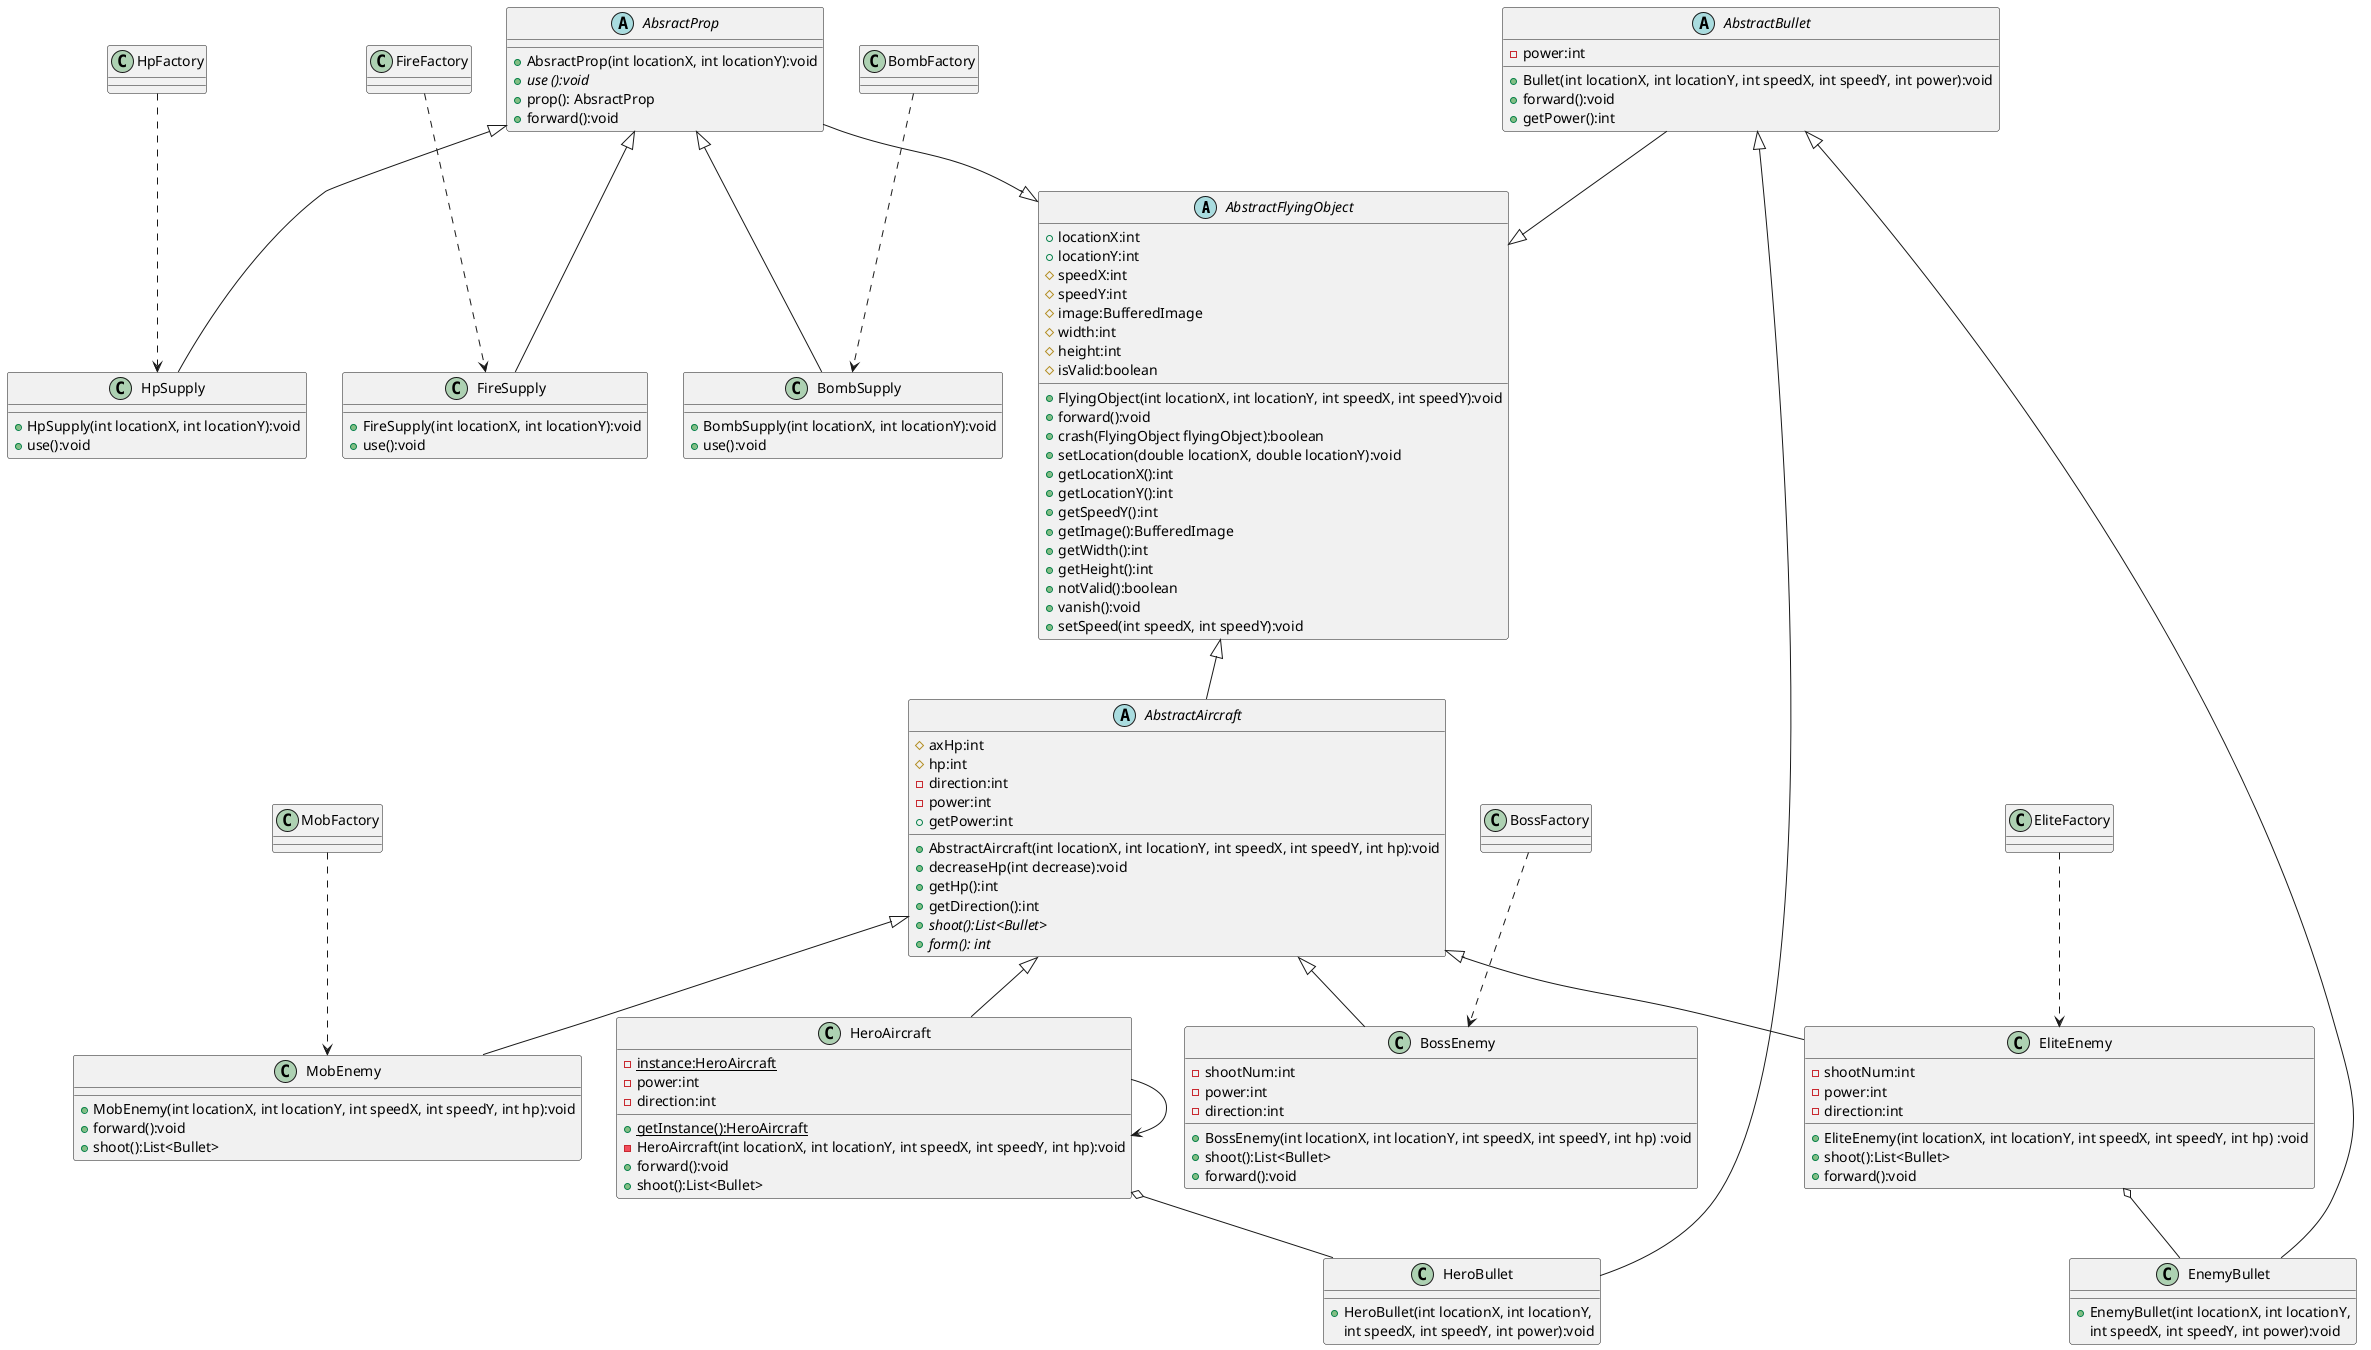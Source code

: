 @startuml
'https://plantuml.com/class-diagram

abstract class AbstractFlyingObject
{
    + locationX:int
    + locationY:int
    # speedX:int
    # speedY:int
    # image:BufferedImage
    # width:int
    # height:int
    # isValid:boolean

    + FlyingObject(int locationX, int locationY, int speedX, int speedY):void
    + forward():void
    + crash(FlyingObject flyingObject):boolean
    + setLocation(double locationX, double locationY):void
    + getLocationX():int
    + getLocationY():int
    + getSpeedY():int
    + getImage():BufferedImage
    + getWidth():int
    + getHeight():int
    + notValid():boolean
    + vanish():void
    + setSpeed(int speedX, int speedY):void
}
abstract class AbstractAircraft
{
	# axHp:int
    # hp:int
    + AbstractAircraft(int locationX, int locationY, int speedX, int speedY, int hp):void
    + decreaseHp(int decrease):void
    + getHp():int
    - direction:int
    + getDirection():int
    - power:int
    + getPower:int
    + {abstract} shoot():List<Bullet>
    + {abstract} form(): int
 }

abstract class AbstractBullet
{
    - power:int
    + Bullet(int locationX, int locationY, int speedX, int speedY, int power):void
    + forward():void
	+ getPower():int
}

AbstractFlyingObject <|-- AbstractAircraft
AbstractFlyingObject <|-up- AbstractBullet
AbstractFlyingObject <|-up- AbsractProp

AbstractAircraft <|-- HeroAircraft
AbstractAircraft <|-- MobEnemy
AbstractAircraft <|-- EliteEnemy
AbstractAircraft <|-- BossEnemy
HeroAircraft --> HeroAircraft

AbstractBullet <|-- HeroBullet
AbstractBullet <|-- EnemyBullet

AbsractProp <|-- HpSupply
AbsractProp <|-- FireSupply
AbsractProp <|-- BombSupply

HeroAircraft o-- HeroBullet
EliteEnemy o-- EnemyBullet

EliteFactory..> EliteEnemy
BossFactory..> BossEnemy
MobFactory..> MobEnemy
HpFactory ..> HpSupply
BombFactory ..> BombSupply
FireFactory ..> FireSupply
class HeroAircraft {

    -{static}instance:HeroAircraft
    +{static}getInstance():HeroAircraft
    - power:int
    - direction:int
    - HeroAircraft(int locationX, int locationY, int speedX, int speedY, int hp):void
    + forward():void
    + shoot():List<Bullet>
}

class MobEnemy {
    + MobEnemy(int locationX, int locationY, int speedX, int speedY, int hp):void
    + forward():void
    + shoot():List<Bullet>
}

class EliteEnemy {
    - shootNum:int
    - power:int
    - direction:int
    + EliteEnemy(int locationX, int locationY, int speedX, int speedY, int hp) :void
    + shoot():List<Bullet>
    + forward():void
}

class BossEnemy {
    - shootNum:int
    - power:int
    - direction:int
    + BossEnemy(int locationX, int locationY, int speedX, int speedY, int hp) :void
    + shoot():List<Bullet>
    + forward():void
}

class HeroBullet {
    + HeroBullet(int locationX, int locationY,
     int speedX, int speedY, int power):void
}

class EnemyBullet {
    + EnemyBullet(int locationX, int locationY,
     int speedX, int speedY, int power):void
}

abstract class AbsractProp {
    +AbsractProp(int locationX, int locationY):void
    +{abstract} use ():void
    + prop(): AbsractProp
    +forward():void

}

class HpSupply{
    +HpSupply(int locationX, int locationY):void
    +use():void
}

class FireSupply{
    +FireSupply(int locationX, int locationY):void
    +use():void
}

class BombSupply{
    +BombSupply(int locationX, int locationY):void
    +use():void
}

@enduml